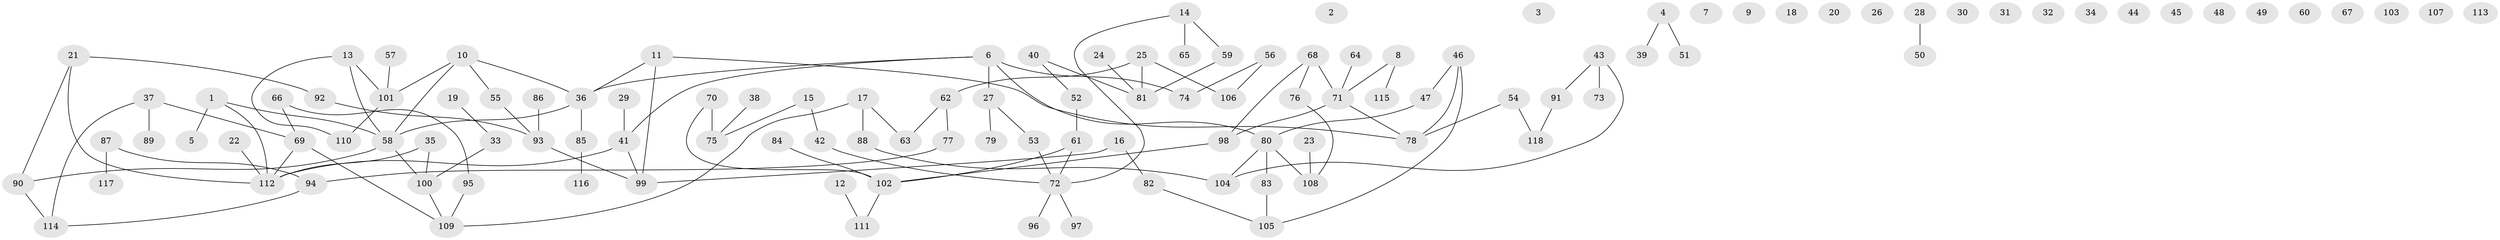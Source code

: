 // coarse degree distribution, {7: 0.14285714285714285, 4: 0.2857142857142857, 3: 0.21428571428571427, 2: 0.14285714285714285, 1: 0.21428571428571427}
// Generated by graph-tools (version 1.1) at 2025/48/03/04/25 22:48:07]
// undirected, 118 vertices, 120 edges
graph export_dot {
  node [color=gray90,style=filled];
  1;
  2;
  3;
  4;
  5;
  6;
  7;
  8;
  9;
  10;
  11;
  12;
  13;
  14;
  15;
  16;
  17;
  18;
  19;
  20;
  21;
  22;
  23;
  24;
  25;
  26;
  27;
  28;
  29;
  30;
  31;
  32;
  33;
  34;
  35;
  36;
  37;
  38;
  39;
  40;
  41;
  42;
  43;
  44;
  45;
  46;
  47;
  48;
  49;
  50;
  51;
  52;
  53;
  54;
  55;
  56;
  57;
  58;
  59;
  60;
  61;
  62;
  63;
  64;
  65;
  66;
  67;
  68;
  69;
  70;
  71;
  72;
  73;
  74;
  75;
  76;
  77;
  78;
  79;
  80;
  81;
  82;
  83;
  84;
  85;
  86;
  87;
  88;
  89;
  90;
  91;
  92;
  93;
  94;
  95;
  96;
  97;
  98;
  99;
  100;
  101;
  102;
  103;
  104;
  105;
  106;
  107;
  108;
  109;
  110;
  111;
  112;
  113;
  114;
  115;
  116;
  117;
  118;
  1 -- 5;
  1 -- 58;
  1 -- 112;
  4 -- 39;
  4 -- 51;
  6 -- 27;
  6 -- 36;
  6 -- 41;
  6 -- 74;
  6 -- 80;
  8 -- 71;
  8 -- 115;
  10 -- 36;
  10 -- 55;
  10 -- 58;
  10 -- 101;
  11 -- 36;
  11 -- 78;
  11 -- 99;
  12 -- 111;
  13 -- 58;
  13 -- 101;
  13 -- 110;
  14 -- 59;
  14 -- 65;
  14 -- 72;
  15 -- 42;
  15 -- 75;
  16 -- 82;
  16 -- 99;
  17 -- 63;
  17 -- 88;
  17 -- 109;
  19 -- 33;
  21 -- 90;
  21 -- 92;
  21 -- 112;
  22 -- 112;
  23 -- 108;
  24 -- 81;
  25 -- 62;
  25 -- 81;
  25 -- 106;
  27 -- 53;
  27 -- 79;
  28 -- 50;
  29 -- 41;
  33 -- 100;
  35 -- 100;
  35 -- 112;
  36 -- 58;
  36 -- 85;
  37 -- 69;
  37 -- 89;
  37 -- 114;
  38 -- 75;
  40 -- 52;
  40 -- 81;
  41 -- 99;
  41 -- 112;
  42 -- 72;
  43 -- 73;
  43 -- 91;
  43 -- 104;
  46 -- 47;
  46 -- 78;
  46 -- 105;
  47 -- 80;
  52 -- 61;
  53 -- 72;
  54 -- 78;
  54 -- 118;
  55 -- 93;
  56 -- 74;
  56 -- 106;
  57 -- 101;
  58 -- 90;
  58 -- 100;
  59 -- 81;
  61 -- 72;
  61 -- 102;
  62 -- 63;
  62 -- 77;
  64 -- 71;
  66 -- 69;
  66 -- 95;
  68 -- 71;
  68 -- 76;
  68 -- 98;
  69 -- 109;
  69 -- 112;
  70 -- 75;
  70 -- 102;
  71 -- 78;
  71 -- 98;
  72 -- 96;
  72 -- 97;
  76 -- 108;
  77 -- 94;
  80 -- 83;
  80 -- 104;
  80 -- 108;
  82 -- 105;
  83 -- 105;
  84 -- 102;
  85 -- 116;
  86 -- 93;
  87 -- 94;
  87 -- 117;
  88 -- 104;
  90 -- 114;
  91 -- 118;
  92 -- 93;
  93 -- 99;
  94 -- 114;
  95 -- 109;
  98 -- 102;
  100 -- 109;
  101 -- 110;
  102 -- 111;
}
